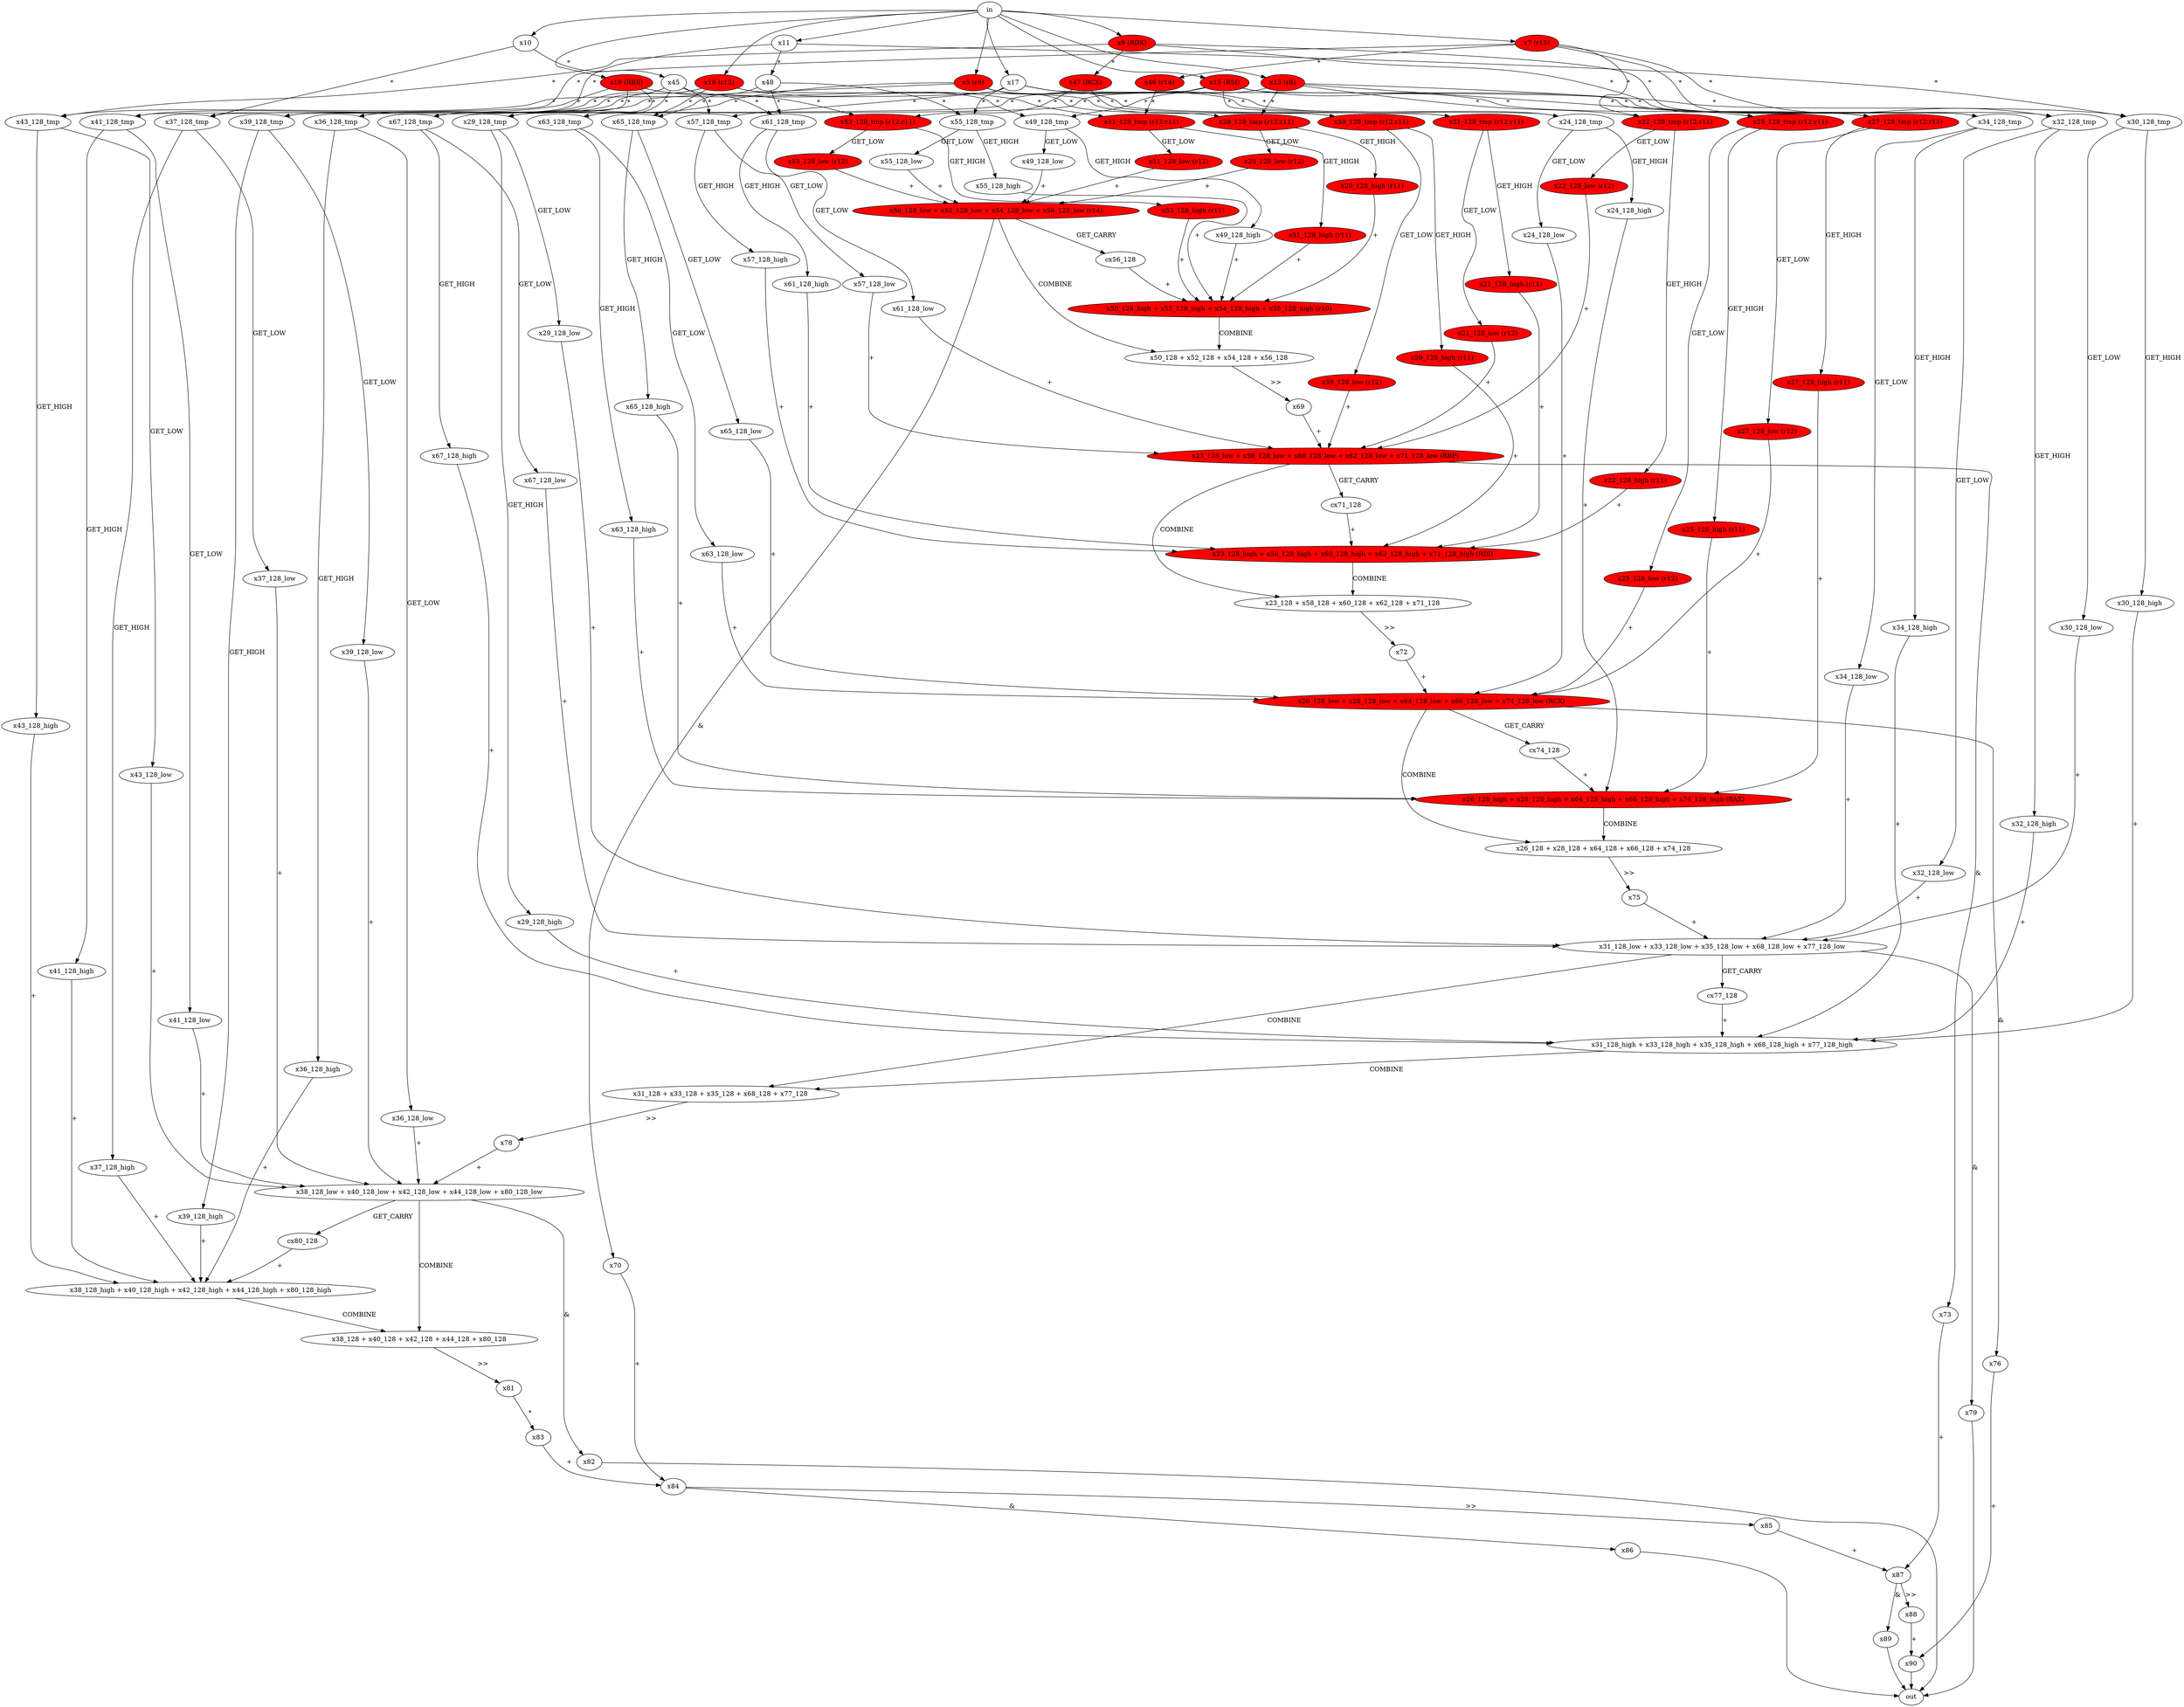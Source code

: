digraph G {
    x5 [label="x5 (r9)" , style="filled", fillcolor="red"];
    x7 [label="x7 (r15)" , style="filled", fillcolor="red"];
    x9 [label="x9 (RDX)" , style="filled", fillcolor="red"];
    x10 [label="x10" ];
    x11 [label="x11" ];
    x13 [label="x13 (r8)" , style="filled", fillcolor="red"];
    x15 [label="x15 (RSI)" , style="filled", fillcolor="red"];
    x17 [label="x17" ];
    x18 [label="x18 (r13)" , style="filled", fillcolor="red"];
    x19 [label="x19 (RBX)" , style="filled", fillcolor="red"];
    x20_128_high [label="x20_128_high (r11)" , style="filled", fillcolor="red"];
    x20_128_low [label="x20_128_low (r12)" , style="filled", fillcolor="red"];
    x20_128_tmp [label="x20_128_tmp (r12:r11)" , style="filled", fillcolor="red"];
    x21_128_high [label="x21_128_high (r11)" , style="filled", fillcolor="red"];
    x21_128_low [label="x21_128_low (r12)" , style="filled", fillcolor="red"];
    x21_128_tmp [label="x21_128_tmp (r12:r11)" , style="filled", fillcolor="red"];
    x22_128_high [label="x22_128_high (r11)" , style="filled", fillcolor="red"];
    x22_128_low [label="x22_128_low (r12)" , style="filled", fillcolor="red"];
    x22_128_tmp [label="x22_128_tmp (r12:r11)" , style="filled", fillcolor="red"];
    x24_128_high [label="x24_128_high" ];
    x24_128_low [label="x24_128_low" ];
    x24_128_tmp [label="x24_128_tmp" ];
    x25_128_high [label="x25_128_high (r11)" , style="filled", fillcolor="red"];
    x25_128_low [label="x25_128_low (r12)" , style="filled", fillcolor="red"];
    x25_128_tmp [label="x25_128_tmp (r12:r11)" , style="filled", fillcolor="red"];
    x27_128_high [label="x27_128_high (r11)" , style="filled", fillcolor="red"];
    x27_128_low [label="x27_128_low (r12)" , style="filled", fillcolor="red"];
    x27_128_tmp [label="x27_128_tmp (r12:r11)" , style="filled", fillcolor="red"];
    x29_128_high [label="x29_128_high" ];
    x29_128_low [label="x29_128_low" ];
    x29_128_tmp [label="x29_128_tmp" ];
    x30_128_high [label="x30_128_high" ];
    x30_128_low [label="x30_128_low" ];
    x30_128_tmp [label="x30_128_tmp" ];
    x32_128_high [label="x32_128_high" ];
    x32_128_low [label="x32_128_low" ];
    x32_128_tmp [label="x32_128_tmp" ];
    x34_128_high [label="x34_128_high" ];
    x34_128_low [label="x34_128_low" ];
    x34_128_tmp [label="x34_128_tmp" ];
    x36_128_high [label="x36_128_high" ];
    x36_128_low [label="x36_128_low" ];
    x36_128_tmp [label="x36_128_tmp" ];
    x37_128_high [label="x37_128_high" ];
    x37_128_low [label="x37_128_low" ];
    x37_128_tmp [label="x37_128_tmp" ];
    x39_128_high [label="x39_128_high" ];
    x39_128_low [label="x39_128_low" ];
    x39_128_tmp [label="x39_128_tmp" ];
    x41_128_high [label="x41_128_high" ];
    x41_128_low [label="x41_128_low" ];
    x41_128_tmp [label="x41_128_tmp" ];
    x43_128_high [label="x43_128_high" ];
    x43_128_low [label="x43_128_low" ];
    x43_128_tmp [label="x43_128_tmp" ];
    x45 [label="x45" ];
    x46 [label="x46 (r14)" , style="filled", fillcolor="red"];
    x47 [label="x47 (RCX)" , style="filled", fillcolor="red"];
    x48 [label="x48" ];
    x49_128_high [label="x49_128_high" ];
    x49_128_low [label="x49_128_low" ];
    x49_128_tmp [label="x49_128_tmp" ];
    x51_128_high [label="x51_128_high (r11)" , style="filled", fillcolor="red"];
    x51_128_low [label="x51_128_low (r12)" , style="filled", fillcolor="red"];
    x51_128_tmp [label="x51_128_tmp (r12:r11)" , style="filled", fillcolor="red"];
    x53_128_high [label="x53_128_high (r11)" , style="filled", fillcolor="red"];
    x53_128_low [label="x53_128_low (r12)" , style="filled", fillcolor="red"];
    x53_128_tmp [label="x53_128_tmp (r12:r11)" , style="filled", fillcolor="red"];
    x55_128_high [label="x55_128_high" ];
    x55_128_low [label="x55_128_low" ];
    x55_128_tmp [label="x55_128_tmp" ];
    cx56_128 [label="cx56_128" ];
    x56_128 [label="x50_128 + x52_128 + x54_128 + x56_128" ];
    x56_128_high [label="x50_128_high + x52_128_high + x54_128_high + x56_128_high (r10)" , style="filled", fillcolor="red"];
    x56_128_low [label="x50_128_low + x52_128_low + x54_128_low + x56_128_low (r14)" , style="filled", fillcolor="red"];
    x57_128_high [label="x57_128_high" ];
    x57_128_low [label="x57_128_low" ];
    x57_128_tmp [label="x57_128_tmp" ];
    x59_128_high [label="x59_128_high (r11)" , style="filled", fillcolor="red"];
    x59_128_low [label="x59_128_low (r12)" , style="filled", fillcolor="red"];
    x59_128_tmp [label="x59_128_tmp (r12:r11)" , style="filled", fillcolor="red"];
    x61_128_high [label="x61_128_high" ];
    x61_128_low [label="x61_128_low" ];
    x61_128_tmp [label="x61_128_tmp" ];
    x63_128_high [label="x63_128_high" ];
    x63_128_low [label="x63_128_low" ];
    x63_128_tmp [label="x63_128_tmp" ];
    x65_128_high [label="x65_128_high" ];
    x65_128_low [label="x65_128_low" ];
    x65_128_tmp [label="x65_128_tmp" ];
    x67_128_high [label="x67_128_high" ];
    x67_128_low [label="x67_128_low" ];
    x67_128_tmp [label="x67_128_tmp" ];
    x69 [label="x69" ];
    x70 [label="x70" ];
    cx71_128 [label="cx71_128" ];
    x71_128 [label="x23_128 + x58_128 + x60_128 + x62_128 + x71_128" ];
    x71_128_high [label="x23_128_high + x58_128_high + x60_128_high + x62_128_high + x71_128_high (RDI)" , style="filled", fillcolor="red"];
    x71_128_low [label="x23_128_low + x58_128_low + x60_128_low + x62_128_low + x71_128_low (RBP)" , style="filled", fillcolor="red"];
    x72 [label="x72" ];
    x73 [label="x73" ];
    cx74_128 [label="cx74_128" ];
    x74_128 [label="x26_128 + x28_128 + x64_128 + x66_128 + x74_128" ];
    x74_128_high [label="x26_128_high + x28_128_high + x64_128_high + x66_128_high + x74_128_high (RAX)" , style="filled", fillcolor="red"];
    x74_128_low [label="x26_128_low + x28_128_low + x64_128_low + x66_128_low + x74_128_low (RCX)" , style="filled", fillcolor="red"];
    x75 [label="x75" ];
    x76 [label="x76" ];
    cx77_128 [label="cx77_128" ];
    x77_128 [label="x31_128 + x33_128 + x35_128 + x68_128 + x77_128" ];
    x77_128_high [label="x31_128_high + x33_128_high + x35_128_high + x68_128_high + x77_128_high" ];
    x77_128_low [label="x31_128_low + x33_128_low + x35_128_low + x68_128_low + x77_128_low" ];
    x78 [label="x78" ];
    x79 [label="x79" ];
    cx80_128 [label="cx80_128" ];
    x80_128 [label="x38_128 + x40_128 + x42_128 + x44_128 + x80_128" ];
    x80_128_high [label="x38_128_high + x40_128_high + x42_128_high + x44_128_high + x80_128_high" ];
    x80_128_low [label="x38_128_low + x40_128_low + x42_128_low + x44_128_low + x80_128_low" ];
    x81 [label="x81" ];
    x82 [label="x82" ];
    x83 [label="x83" ];
    x84 [label="x84" ];
    x85 [label="x85" ];
    x86 [label="x86" ];
    x87 [label="x87" ];
    x88 [label="x88" ];
    x89 [label="x89" ];
    x90 [label="x90" ];
    x56_128_low -> cx56_128 [ label="GET_CARRY" ] ;
    x71_128_low -> cx71_128 [ label="GET_CARRY" ] ;
    x74_128_low -> cx74_128 [ label="GET_CARRY" ] ;
    x77_128_low -> cx77_128 [ label="GET_CARRY" ] ;
    x80_128_low -> cx80_128 [ label="GET_CARRY" ] ;
    x20_128_tmp -> x20_128_high [ label="GET_HIGH" ] ;
    x20_128_tmp -> x20_128_low [ label="GET_LOW" ] ;
    x5 -> x20_128_tmp [ label="*" ] ;
    x13 -> x20_128_tmp [ label="*" ] ;
    x21_128_tmp -> x21_128_high [ label="GET_HIGH" ] ;
    x21_128_tmp -> x21_128_low [ label="GET_LOW" ] ;
    x5 -> x21_128_tmp [ label="*" ] ;
    x15 -> x21_128_tmp [ label="*" ] ;
    x22_128_tmp -> x22_128_high [ label="GET_HIGH" ] ;
    x22_128_tmp -> x22_128_low [ label="GET_LOW" ] ;
    x7 -> x22_128_tmp [ label="*" ] ;
    x13 -> x22_128_tmp [ label="*" ] ;
    x24_128_tmp -> x24_128_high [ label="GET_HIGH" ] ;
    x24_128_tmp -> x24_128_low [ label="GET_LOW" ] ;
    x5 -> x24_128_tmp [ label="*" ] ;
    x17 -> x24_128_tmp [ label="*" ] ;
    x25_128_tmp -> x25_128_high [ label="GET_HIGH" ] ;
    x25_128_tmp -> x25_128_low [ label="GET_LOW" ] ;
    x9 -> x25_128_tmp [ label="*" ] ;
    x13 -> x25_128_tmp [ label="*" ] ;
    x27_128_tmp -> x27_128_high [ label="GET_HIGH" ] ;
    x27_128_tmp -> x27_128_low [ label="GET_LOW" ] ;
    x7 -> x27_128_tmp [ label="*" ] ;
    x15 -> x27_128_tmp [ label="*" ] ;
    x29_128_tmp -> x29_128_high [ label="GET_HIGH" ] ;
    x29_128_tmp -> x29_128_low [ label="GET_LOW" ] ;
    x5 -> x29_128_tmp [ label="*" ] ;
    x19 -> x29_128_tmp [ label="*" ] ;
    x30_128_tmp -> x30_128_high [ label="GET_HIGH" ] ;
    x30_128_tmp -> x30_128_low [ label="GET_LOW" ] ;
    x11 -> x30_128_tmp [ label="*" ] ;
    x13 -> x30_128_tmp [ label="*" ] ;
    x32_128_tmp -> x32_128_high [ label="GET_HIGH" ] ;
    x32_128_tmp -> x32_128_low [ label="GET_LOW" ] ;
    x7 -> x32_128_tmp [ label="*" ] ;
    x17 -> x32_128_tmp [ label="*" ] ;
    x34_128_tmp -> x34_128_high [ label="GET_HIGH" ] ;
    x34_128_tmp -> x34_128_low [ label="GET_LOW" ] ;
    x9 -> x34_128_tmp [ label="*" ] ;
    x15 -> x34_128_tmp [ label="*" ] ;
    x36_128_tmp -> x36_128_high [ label="GET_HIGH" ] ;
    x36_128_tmp -> x36_128_low [ label="GET_LOW" ] ;
    x5 -> x36_128_tmp [ label="*" ] ;
    x18 -> x36_128_tmp [ label="*" ] ;
    x37_128_tmp -> x37_128_high [ label="GET_HIGH" ] ;
    x37_128_tmp -> x37_128_low [ label="GET_LOW" ] ;
    x10 -> x37_128_tmp [ label="*" ] ;
    x13 -> x37_128_tmp [ label="*" ] ;
    x39_128_tmp -> x39_128_high [ label="GET_HIGH" ] ;
    x39_128_tmp -> x39_128_low [ label="GET_LOW" ] ;
    x11 -> x39_128_tmp [ label="*" ] ;
    x15 -> x39_128_tmp [ label="*" ] ;
    x41_128_tmp -> x41_128_high [ label="GET_HIGH" ] ;
    x41_128_tmp -> x41_128_low [ label="GET_LOW" ] ;
    x7 -> x41_128_tmp [ label="*" ] ;
    x19 -> x41_128_tmp [ label="*" ] ;
    x43_128_tmp -> x43_128_high [ label="GET_HIGH" ] ;
    x43_128_tmp -> x43_128_low [ label="GET_LOW" ] ;
    x9 -> x43_128_tmp [ label="*" ] ;
    x17 -> x43_128_tmp [ label="*" ] ;
    x10 -> x45 [ label="*" ] ;
    x7 -> x46 [ label="*" ] ;
    x9 -> x47 [ label="*" ] ;
    x11 -> x48 [ label="*" ] ;
    x49_128_tmp -> x49_128_high [ label="GET_HIGH" ] ;
    x49_128_tmp -> x49_128_low [ label="GET_LOW" ] ;
    x45 -> x49_128_tmp [ label="*" ] ;
    x15 -> x49_128_tmp [ label="*" ] ;
    x51_128_tmp -> x51_128_high [ label="GET_HIGH" ] ;
    x51_128_tmp -> x51_128_low [ label="GET_LOW" ] ;
    x46 -> x51_128_tmp [ label="*" ] ;
    x18 -> x51_128_tmp [ label="*" ] ;
    x53_128_tmp -> x53_128_high [ label="GET_HIGH" ] ;
    x53_128_tmp -> x53_128_low [ label="GET_LOW" ] ;
    x47 -> x53_128_tmp [ label="*" ] ;
    x19 -> x53_128_tmp [ label="*" ] ;
    x55_128_tmp -> x55_128_high [ label="GET_HIGH" ] ;
    x55_128_tmp -> x55_128_low [ label="GET_LOW" ] ;
    x48 -> x55_128_tmp [ label="*" ] ;
    x17 -> x55_128_tmp [ label="*" ] ;
    x56_128_low -> x56_128 [ label="COMBINE" ] ;
    x56_128_high -> x56_128 [ label="COMBINE" ] ;
    cx56_128 -> x56_128_high [ label="+" ] ;
    x55_128_high -> x56_128_high [ label="+" ] ;
    x53_128_high -> x56_128_high [ label="+" ] ;
    x51_128_high -> x56_128_high [ label="+" ] ;
    x20_128_high -> x56_128_high [ label="+" ] ;
    x49_128_high -> x56_128_high [ label="+" ] ;
    x55_128_low -> x56_128_low [ label="+" ] ;
    x53_128_low -> x56_128_low [ label="+" ] ;
    x51_128_low -> x56_128_low [ label="+" ] ;
    x20_128_low -> x56_128_low [ label="+" ] ;
    x49_128_low -> x56_128_low [ label="+" ] ;
    x57_128_tmp -> x57_128_high [ label="GET_HIGH" ] ;
    x57_128_tmp -> x57_128_low [ label="GET_LOW" ] ;
    x45 -> x57_128_tmp [ label="*" ] ;
    x17 -> x57_128_tmp [ label="*" ] ;
    x59_128_tmp -> x59_128_high [ label="GET_HIGH" ] ;
    x59_128_tmp -> x59_128_low [ label="GET_LOW" ] ;
    x47 -> x59_128_tmp [ label="*" ] ;
    x18 -> x59_128_tmp [ label="*" ] ;
    x61_128_tmp -> x61_128_high [ label="GET_HIGH" ] ;
    x61_128_tmp -> x61_128_low [ label="GET_LOW" ] ;
    x48 -> x61_128_tmp [ label="*" ] ;
    x19 -> x61_128_tmp [ label="*" ] ;
    x63_128_tmp -> x63_128_high [ label="GET_HIGH" ] ;
    x63_128_tmp -> x63_128_low [ label="GET_LOW" ] ;
    x45 -> x63_128_tmp [ label="*" ] ;
    x19 -> x63_128_tmp [ label="*" ] ;
    x65_128_tmp -> x65_128_high [ label="GET_HIGH" ] ;
    x65_128_tmp -> x65_128_low [ label="GET_LOW" ] ;
    x48 -> x65_128_tmp [ label="*" ] ;
    x18 -> x65_128_tmp [ label="*" ] ;
    x67_128_tmp -> x67_128_high [ label="GET_HIGH" ] ;
    x67_128_tmp -> x67_128_low [ label="GET_LOW" ] ;
    x45 -> x67_128_tmp [ label="*" ] ;
    x18 -> x67_128_tmp [ label="*" ] ;
    x56_128 -> x69 [ label=">>" ] ;
    x56_128_low -> x70 [ label="&" ] ;
    x71_128_low -> x71_128 [ label="COMBINE" ] ;
    x71_128_high -> x71_128 [ label="COMBINE" ] ;
    cx71_128 -> x71_128_high [ label="+" ] ;
    x61_128_high -> x71_128_high [ label="+" ] ;
    x59_128_high -> x71_128_high [ label="+" ] ;
    x57_128_high -> x71_128_high [ label="+" ] ;
    x21_128_high -> x71_128_high [ label="+" ] ;
    x22_128_high -> x71_128_high [ label="+" ] ;
    x69 -> x71_128_low [ label="+" ] ;
    x61_128_low -> x71_128_low [ label="+" ] ;
    x59_128_low -> x71_128_low [ label="+" ] ;
    x57_128_low -> x71_128_low [ label="+" ] ;
    x21_128_low -> x71_128_low [ label="+" ] ;
    x22_128_low -> x71_128_low [ label="+" ] ;
    x71_128 -> x72 [ label=">>" ] ;
    x71_128_low -> x73 [ label="&" ] ;
    x74_128_low -> x74_128 [ label="COMBINE" ] ;
    x74_128_high -> x74_128 [ label="COMBINE" ] ;
    cx74_128 -> x74_128_high [ label="+" ] ;
    x65_128_high -> x74_128_high [ label="+" ] ;
    x63_128_high -> x74_128_high [ label="+" ] ;
    x27_128_high -> x74_128_high [ label="+" ] ;
    x24_128_high -> x74_128_high [ label="+" ] ;
    x25_128_high -> x74_128_high [ label="+" ] ;
    x72 -> x74_128_low [ label="+" ] ;
    x65_128_low -> x74_128_low [ label="+" ] ;
    x63_128_low -> x74_128_low [ label="+" ] ;
    x27_128_low -> x74_128_low [ label="+" ] ;
    x24_128_low -> x74_128_low [ label="+" ] ;
    x25_128_low -> x74_128_low [ label="+" ] ;
    x74_128 -> x75 [ label=">>" ] ;
    x74_128_low -> x76 [ label="&" ] ;
    x77_128_low -> x77_128 [ label="COMBINE" ] ;
    x77_128_high -> x77_128 [ label="COMBINE" ] ;
    cx77_128 -> x77_128_high [ label="+" ] ;
    x67_128_high -> x77_128_high [ label="+" ] ;
    x34_128_high -> x77_128_high [ label="+" ] ;
    x32_128_high -> x77_128_high [ label="+" ] ;
    x29_128_high -> x77_128_high [ label="+" ] ;
    x30_128_high -> x77_128_high [ label="+" ] ;
    x75 -> x77_128_low [ label="+" ] ;
    x67_128_low -> x77_128_low [ label="+" ] ;
    x34_128_low -> x77_128_low [ label="+" ] ;
    x32_128_low -> x77_128_low [ label="+" ] ;
    x29_128_low -> x77_128_low [ label="+" ] ;
    x30_128_low -> x77_128_low [ label="+" ] ;
    x77_128 -> x78 [ label=">>" ] ;
    x77_128_low -> x79 [ label="&" ] ;
    x80_128_low -> x80_128 [ label="COMBINE" ] ;
    x80_128_high -> x80_128 [ label="COMBINE" ] ;
    cx80_128 -> x80_128_high [ label="+" ] ;
    x43_128_high -> x80_128_high [ label="+" ] ;
    x41_128_high -> x80_128_high [ label="+" ] ;
    x39_128_high -> x80_128_high [ label="+" ] ;
    x36_128_high -> x80_128_high [ label="+" ] ;
    x37_128_high -> x80_128_high [ label="+" ] ;
    x78 -> x80_128_low [ label="+" ] ;
    x43_128_low -> x80_128_low [ label="+" ] ;
    x41_128_low -> x80_128_low [ label="+" ] ;
    x39_128_low -> x80_128_low [ label="+" ] ;
    x36_128_low -> x80_128_low [ label="+" ] ;
    x37_128_low -> x80_128_low [ label="+" ] ;
    x80_128 -> x81 [ label=">>" ] ;
    x80_128_low -> x82 [ label="&" ] ;
    x81 -> x83 [ label="*" ] ;
    x70 -> x84 [ label="+" ] ;
    x83 -> x84 [ label="+" ] ;
    x84 -> x85 [ label=">>" ] ;
    x84 -> x86 [ label="&" ] ;
    x85 -> x87 [ label="+" ] ;
    x73 -> x87 [ label="+" ] ;
    x87 -> x88 [ label=">>" ] ;
    x87 -> x89 [ label="&" ] ;
    x88 -> x90 [ label="+" ] ;
    x76 -> x90 [ label="+" ] ;
    in -> x13 ;
    in -> x15 ;
    in -> x18 ;
    in -> x19 ;
    in -> x9 ;
    in -> x10 ;
    in -> x11 ;
    in -> x17 ;
    in -> x7 ;
    in -> x5 ;
    x90 -> out ;
    x82 -> out ;
    x89 -> out ;
    x86 -> out ;
    x79 -> out ;
}
